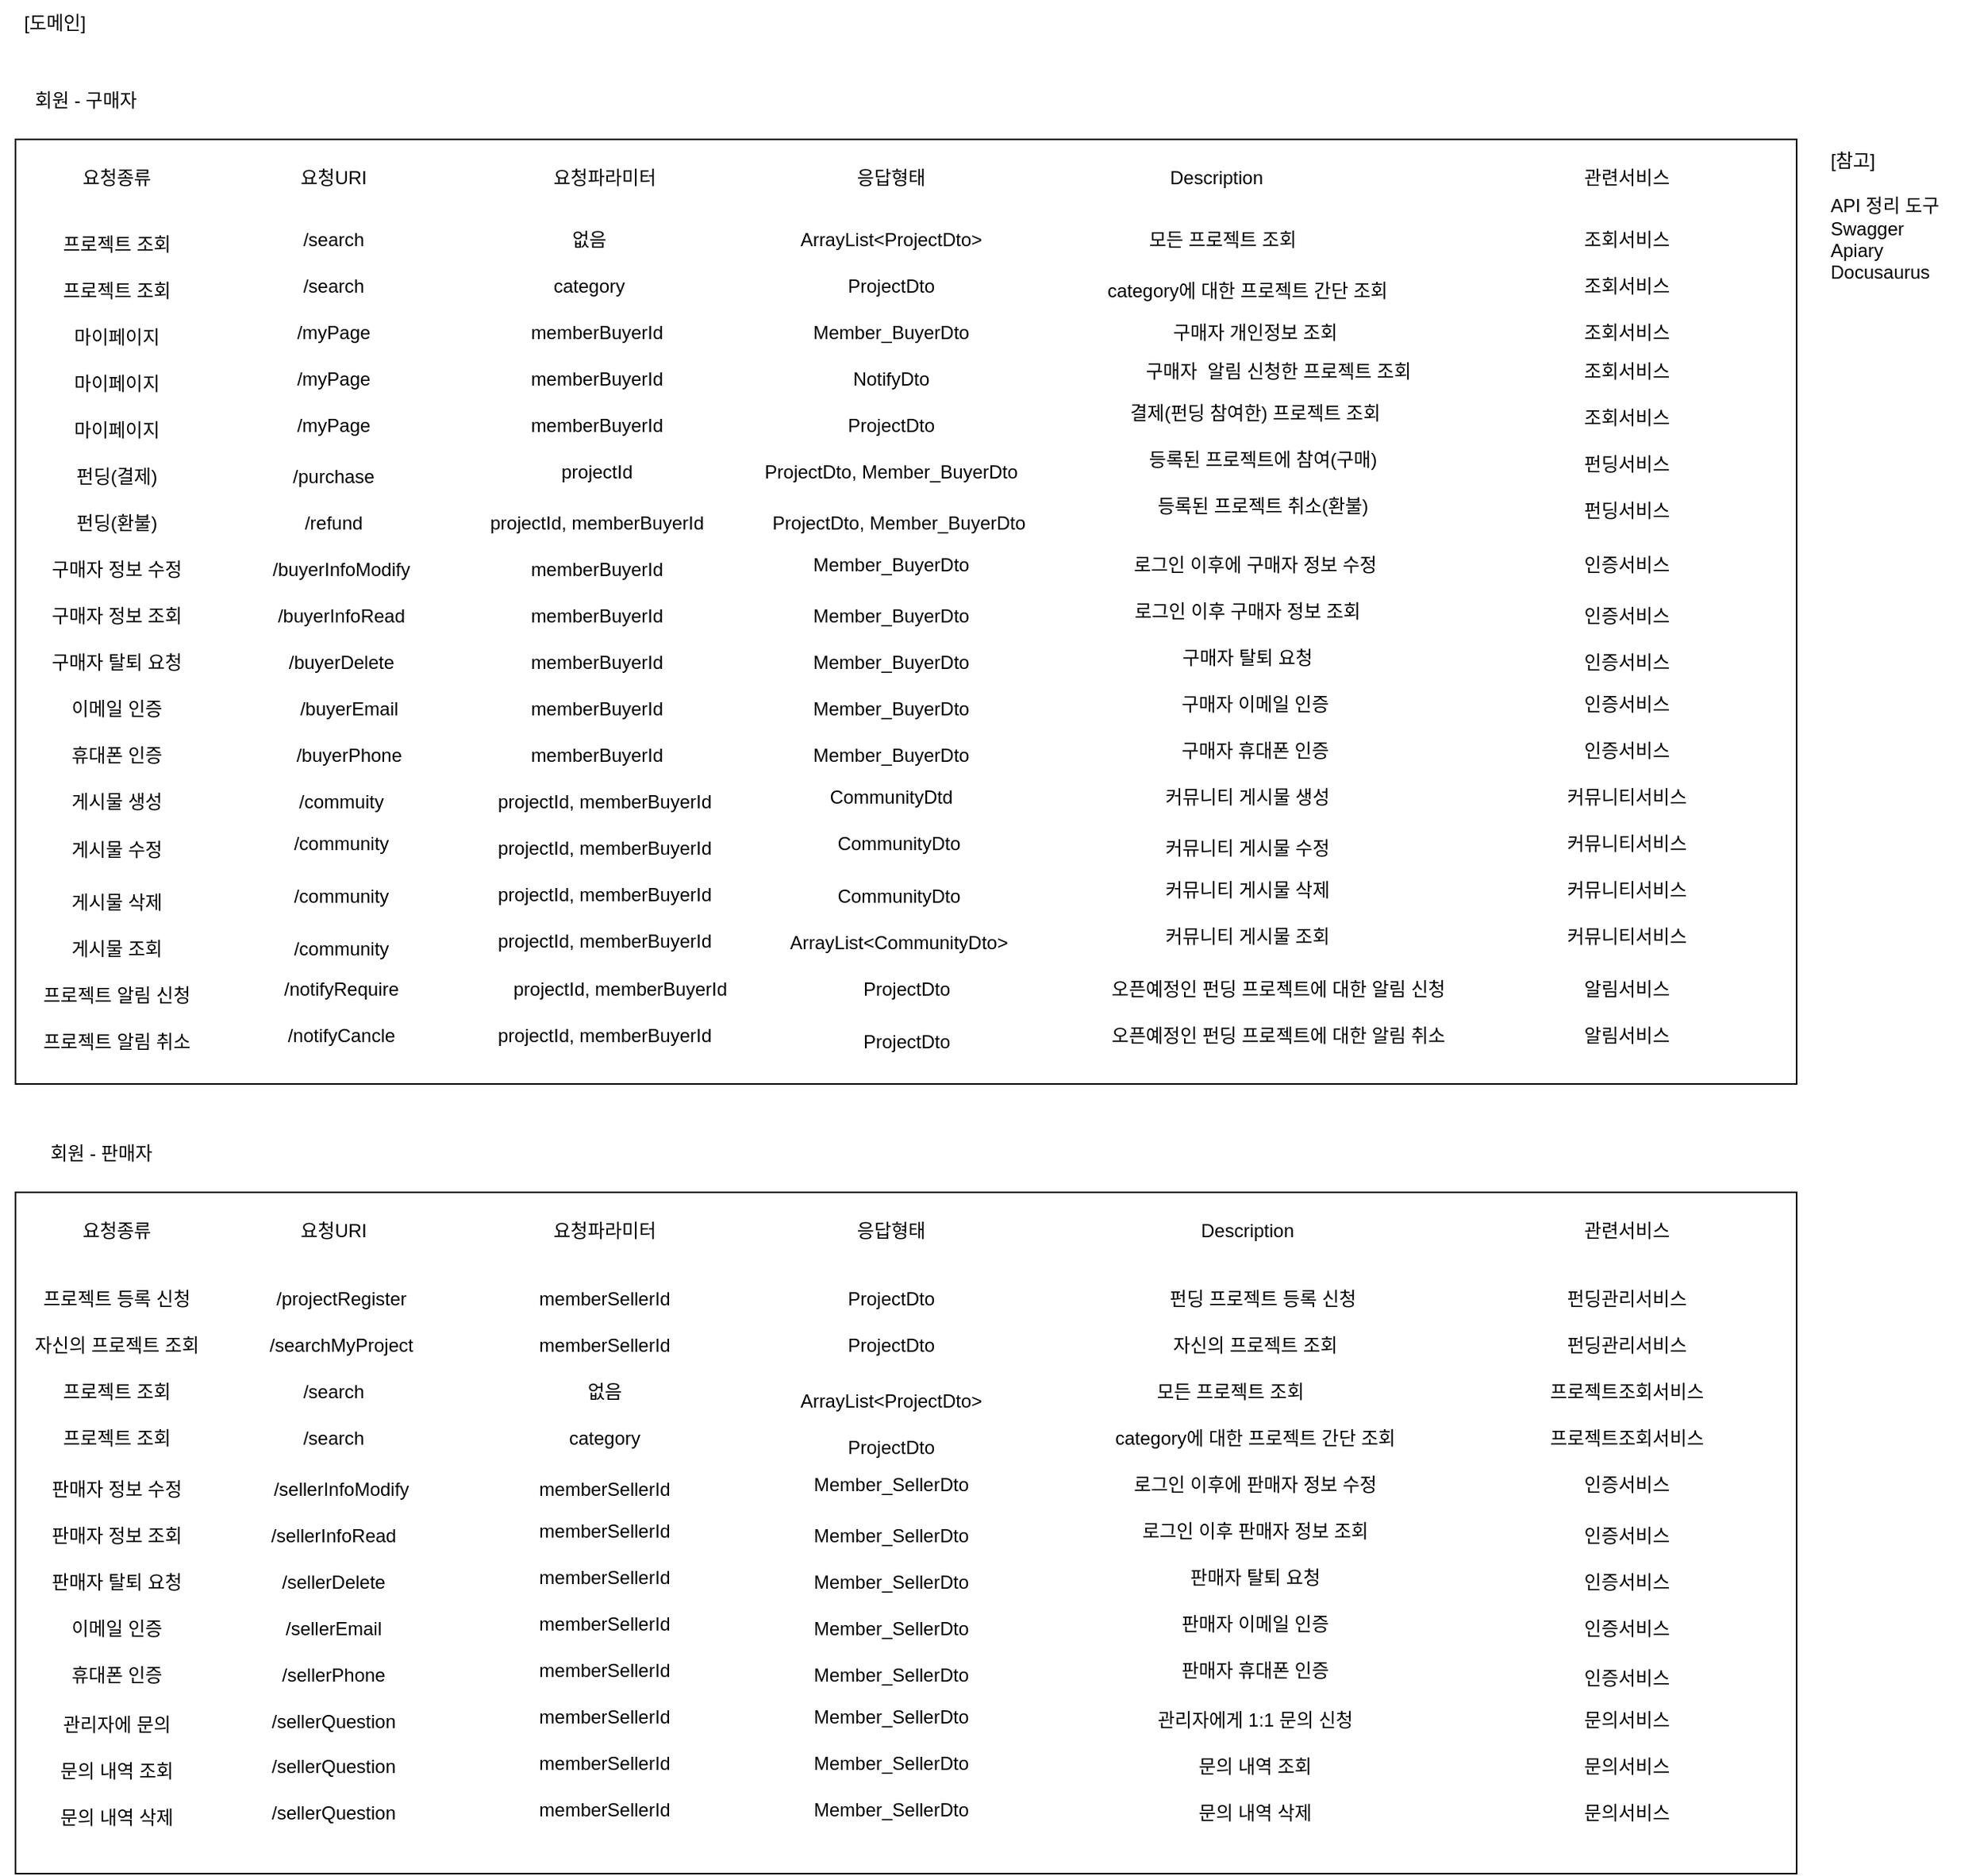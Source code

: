 <mxfile version="24.0.6" type="device">
  <diagram name="페이지-1" id="IXMMDhDhbT6PsNnHppwl">
    <mxGraphModel dx="1434" dy="780" grid="1" gridSize="10" guides="1" tooltips="1" connect="1" arrows="1" fold="1" page="1" pageScale="1" pageWidth="827" pageHeight="1169" math="0" shadow="0">
      <root>
        <mxCell id="0" />
        <mxCell id="1" parent="0" />
        <mxCell id="AvOxDjMCkV0OwtDAIf_R-1" value="[도메인]" style="text;html=1;align=center;verticalAlign=middle;resizable=0;points=[];autosize=1;strokeColor=none;fillColor=none;" vertex="1" parent="1">
          <mxGeometry x="40" y="40" width="70" height="30" as="geometry" />
        </mxCell>
        <mxCell id="AvOxDjMCkV0OwtDAIf_R-2" value="" style="rounded=0;whiteSpace=wrap;html=1;align=left;" vertex="1" parent="1">
          <mxGeometry x="50" y="130" width="1150" height="610" as="geometry" />
        </mxCell>
        <mxCell id="AvOxDjMCkV0OwtDAIf_R-3" value="회원 - 구매자" style="text;html=1;align=center;verticalAlign=middle;resizable=0;points=[];autosize=1;strokeColor=none;fillColor=none;" vertex="1" parent="1">
          <mxGeometry x="50" y="90" width="90" height="30" as="geometry" />
        </mxCell>
        <mxCell id="AvOxDjMCkV0OwtDAIf_R-4" value="요청종류" style="text;html=1;align=center;verticalAlign=middle;resizable=0;points=[];autosize=1;strokeColor=none;fillColor=none;" vertex="1" parent="1">
          <mxGeometry x="80" y="140" width="70" height="30" as="geometry" />
        </mxCell>
        <mxCell id="AvOxDjMCkV0OwtDAIf_R-5" value="관련서비스" style="text;html=1;align=center;verticalAlign=middle;resizable=0;points=[];autosize=1;strokeColor=none;fillColor=none;" vertex="1" parent="1">
          <mxGeometry x="1050" y="140" width="80" height="30" as="geometry" />
        </mxCell>
        <mxCell id="AvOxDjMCkV0OwtDAIf_R-6" value="요청URI" style="text;html=1;align=center;verticalAlign=middle;resizable=0;points=[];autosize=1;strokeColor=none;fillColor=none;" vertex="1" parent="1">
          <mxGeometry x="220" y="140" width="70" height="30" as="geometry" />
        </mxCell>
        <mxCell id="AvOxDjMCkV0OwtDAIf_R-7" value="Description" style="text;html=1;align=center;verticalAlign=middle;resizable=0;points=[];autosize=1;strokeColor=none;fillColor=none;" vertex="1" parent="1">
          <mxGeometry x="785" y="140" width="80" height="30" as="geometry" />
        </mxCell>
        <mxCell id="AvOxDjMCkV0OwtDAIf_R-8" value="요청파라미터" style="text;html=1;align=center;verticalAlign=middle;resizable=0;points=[];autosize=1;strokeColor=none;fillColor=none;" vertex="1" parent="1">
          <mxGeometry x="380" y="140" width="100" height="30" as="geometry" />
        </mxCell>
        <mxCell id="AvOxDjMCkV0OwtDAIf_R-9" value="응답형태" style="text;html=1;align=center;verticalAlign=middle;resizable=0;points=[];autosize=1;strokeColor=none;fillColor=none;" vertex="1" parent="1">
          <mxGeometry x="580" y="140" width="70" height="30" as="geometry" />
        </mxCell>
        <mxCell id="AvOxDjMCkV0OwtDAIf_R-10" value="조회서비스" style="text;html=1;align=center;verticalAlign=middle;resizable=0;points=[];autosize=1;strokeColor=none;fillColor=none;" vertex="1" parent="1">
          <mxGeometry x="1050" y="180" width="80" height="30" as="geometry" />
        </mxCell>
        <mxCell id="AvOxDjMCkV0OwtDAIf_R-11" value="프로젝트 조회" style="text;html=1;align=center;verticalAlign=middle;resizable=0;points=[];autosize=1;strokeColor=none;fillColor=none;" vertex="1" parent="1">
          <mxGeometry x="65" y="183" width="100" height="30" as="geometry" />
        </mxCell>
        <mxCell id="AvOxDjMCkV0OwtDAIf_R-12" value="/search" style="text;html=1;align=center;verticalAlign=middle;resizable=0;points=[];autosize=1;strokeColor=none;fillColor=none;" vertex="1" parent="1">
          <mxGeometry x="225" y="180" width="60" height="30" as="geometry" />
        </mxCell>
        <mxCell id="AvOxDjMCkV0OwtDAIf_R-13" value="없음" style="text;html=1;align=center;verticalAlign=middle;resizable=0;points=[];autosize=1;strokeColor=none;fillColor=none;" vertex="1" parent="1">
          <mxGeometry x="395" y="180" width="50" height="30" as="geometry" />
        </mxCell>
        <mxCell id="AvOxDjMCkV0OwtDAIf_R-14" value="ArrayList&amp;lt;ProjectDto&amp;gt;" style="text;html=1;align=center;verticalAlign=middle;resizable=0;points=[];autosize=1;strokeColor=none;fillColor=none;" vertex="1" parent="1">
          <mxGeometry x="545" y="180" width="140" height="30" as="geometry" />
        </mxCell>
        <mxCell id="AvOxDjMCkV0OwtDAIf_R-15" value="모든 프로젝트 조회" style="text;html=1;align=left;verticalAlign=middle;resizable=0;points=[];autosize=1;strokeColor=none;fillColor=none;" vertex="1" parent="1">
          <mxGeometry x="780" y="180" width="130" height="30" as="geometry" />
        </mxCell>
        <mxCell id="AvOxDjMCkV0OwtDAIf_R-16" value="/search" style="text;html=1;align=center;verticalAlign=middle;resizable=0;points=[];autosize=1;strokeColor=none;fillColor=none;" vertex="1" parent="1">
          <mxGeometry x="225" y="210" width="60" height="30" as="geometry" />
        </mxCell>
        <mxCell id="AvOxDjMCkV0OwtDAIf_R-17" value="category" style="text;html=1;align=center;verticalAlign=middle;resizable=0;points=[];autosize=1;strokeColor=none;fillColor=none;" vertex="1" parent="1">
          <mxGeometry x="385" y="210" width="70" height="30" as="geometry" />
        </mxCell>
        <mxCell id="AvOxDjMCkV0OwtDAIf_R-18" value="Project&lt;span style=&quot;background-color: initial;&quot;&gt;Dto&lt;/span&gt;" style="text;html=1;align=center;verticalAlign=middle;resizable=0;points=[];autosize=1;strokeColor=none;fillColor=none;" vertex="1" parent="1">
          <mxGeometry x="575" y="210" width="80" height="30" as="geometry" />
        </mxCell>
        <mxCell id="AvOxDjMCkV0OwtDAIf_R-19" value="category에 대한 프로젝트 간단 조회" style="text;html=1;align=center;verticalAlign=middle;resizable=0;points=[];autosize=1;strokeColor=none;fillColor=none;" vertex="1" parent="1">
          <mxGeometry x="740" y="213" width="210" height="30" as="geometry" />
        </mxCell>
        <mxCell id="AvOxDjMCkV0OwtDAIf_R-20" value="조회서비스" style="text;html=1;align=center;verticalAlign=middle;resizable=0;points=[];autosize=1;strokeColor=none;fillColor=none;" vertex="1" parent="1">
          <mxGeometry x="1050" y="210" width="80" height="30" as="geometry" />
        </mxCell>
        <mxCell id="AvOxDjMCkV0OwtDAIf_R-21" value="[참고]&lt;br&gt;&lt;br&gt;API 정리 도구&lt;br&gt;Swagger&lt;br&gt;Apiary&lt;br&gt;Docusaurus" style="text;html=1;align=left;verticalAlign=middle;resizable=0;points=[];autosize=1;strokeColor=none;fillColor=none;" vertex="1" parent="1">
          <mxGeometry x="1220" y="130" width="100" height="100" as="geometry" />
        </mxCell>
        <mxCell id="AvOxDjMCkV0OwtDAIf_R-22" value="프로젝트 조회" style="text;html=1;align=center;verticalAlign=middle;resizable=0;points=[];autosize=1;strokeColor=none;fillColor=none;" vertex="1" parent="1">
          <mxGeometry x="65" y="213" width="100" height="30" as="geometry" />
        </mxCell>
        <mxCell id="AvOxDjMCkV0OwtDAIf_R-23" value="/myPage" style="text;html=1;align=center;verticalAlign=middle;resizable=0;points=[];autosize=1;strokeColor=none;fillColor=none;" vertex="1" parent="1">
          <mxGeometry x="220" y="240" width="70" height="30" as="geometry" />
        </mxCell>
        <mxCell id="AvOxDjMCkV0OwtDAIf_R-24" value="memberBuyerId" style="text;html=1;align=center;verticalAlign=middle;resizable=0;points=[];autosize=1;strokeColor=none;fillColor=none;" vertex="1" parent="1">
          <mxGeometry x="370" y="240" width="110" height="30" as="geometry" />
        </mxCell>
        <mxCell id="AvOxDjMCkV0OwtDAIf_R-25" value="&lt;span style=&quot;background-color: initial;&quot;&gt;Member_BuyerDto&lt;/span&gt;" style="text;html=1;align=center;verticalAlign=middle;resizable=0;points=[];autosize=1;strokeColor=none;fillColor=none;" vertex="1" parent="1">
          <mxGeometry x="555" y="240" width="120" height="30" as="geometry" />
        </mxCell>
        <mxCell id="AvOxDjMCkV0OwtDAIf_R-26" value="구매자 개인정보 조회" style="text;html=1;align=center;verticalAlign=middle;resizable=0;points=[];autosize=1;strokeColor=none;fillColor=none;" vertex="1" parent="1">
          <mxGeometry x="780" y="240" width="140" height="30" as="geometry" />
        </mxCell>
        <mxCell id="AvOxDjMCkV0OwtDAIf_R-27" value="조회서비스" style="text;html=1;align=center;verticalAlign=middle;resizable=0;points=[];autosize=1;strokeColor=none;fillColor=none;" vertex="1" parent="1">
          <mxGeometry x="1050" y="240" width="80" height="30" as="geometry" />
        </mxCell>
        <mxCell id="AvOxDjMCkV0OwtDAIf_R-28" value="마이페이지" style="text;html=1;align=center;verticalAlign=middle;resizable=0;points=[];autosize=1;strokeColor=none;fillColor=none;" vertex="1" parent="1">
          <mxGeometry x="75" y="243" width="80" height="30" as="geometry" />
        </mxCell>
        <mxCell id="AvOxDjMCkV0OwtDAIf_R-29" value="/myPage" style="text;html=1;align=center;verticalAlign=middle;resizable=0;points=[];autosize=1;strokeColor=none;fillColor=none;" vertex="1" parent="1">
          <mxGeometry x="220" y="270" width="70" height="30" as="geometry" />
        </mxCell>
        <mxCell id="AvOxDjMCkV0OwtDAIf_R-30" value="구매자&amp;nbsp; 알림 신청한 프로젝트 조회" style="text;html=1;align=center;verticalAlign=middle;resizable=0;points=[];autosize=1;strokeColor=none;fillColor=none;" vertex="1" parent="1">
          <mxGeometry x="760" y="265" width="210" height="30" as="geometry" />
        </mxCell>
        <mxCell id="AvOxDjMCkV0OwtDAIf_R-31" value="조회서비스" style="text;html=1;align=center;verticalAlign=middle;resizable=0;points=[];autosize=1;strokeColor=none;fillColor=none;" vertex="1" parent="1">
          <mxGeometry x="1050" y="265" width="80" height="30" as="geometry" />
        </mxCell>
        <mxCell id="AvOxDjMCkV0OwtDAIf_R-32" value="마이페이지" style="text;html=1;align=center;verticalAlign=middle;resizable=0;points=[];autosize=1;strokeColor=none;fillColor=none;" vertex="1" parent="1">
          <mxGeometry x="75" y="273" width="80" height="30" as="geometry" />
        </mxCell>
        <mxCell id="AvOxDjMCkV0OwtDAIf_R-33" value="결제(펀딩 참여한) 프로젝트 조회" style="text;html=1;align=center;verticalAlign=middle;resizable=0;points=[];autosize=1;strokeColor=none;fillColor=none;" vertex="1" parent="1">
          <mxGeometry x="750" y="292" width="200" height="30" as="geometry" />
        </mxCell>
        <mxCell id="AvOxDjMCkV0OwtDAIf_R-34" value="/myPage" style="text;html=1;align=center;verticalAlign=middle;resizable=0;points=[];autosize=1;strokeColor=none;fillColor=none;" vertex="1" parent="1">
          <mxGeometry x="220" y="300" width="70" height="30" as="geometry" />
        </mxCell>
        <mxCell id="AvOxDjMCkV0OwtDAIf_R-35" value="조회서비스" style="text;html=1;align=center;verticalAlign=middle;resizable=0;points=[];autosize=1;strokeColor=none;fillColor=none;" vertex="1" parent="1">
          <mxGeometry x="1050" y="295" width="80" height="30" as="geometry" />
        </mxCell>
        <mxCell id="AvOxDjMCkV0OwtDAIf_R-36" value="마이페이지" style="text;html=1;align=center;verticalAlign=middle;resizable=0;points=[];autosize=1;strokeColor=none;fillColor=none;" vertex="1" parent="1">
          <mxGeometry x="75" y="303" width="80" height="30" as="geometry" />
        </mxCell>
        <mxCell id="AvOxDjMCkV0OwtDAIf_R-37" value="등록된 프로젝트에 참여(구매)" style="text;html=1;align=center;verticalAlign=middle;resizable=0;points=[];autosize=1;strokeColor=none;fillColor=none;" vertex="1" parent="1">
          <mxGeometry x="765" y="322" width="180" height="30" as="geometry" />
        </mxCell>
        <mxCell id="AvOxDjMCkV0OwtDAIf_R-38" value="/purchase" style="text;html=1;align=center;verticalAlign=middle;resizable=0;points=[];autosize=1;strokeColor=none;fillColor=none;" vertex="1" parent="1">
          <mxGeometry x="215" y="333" width="80" height="30" as="geometry" />
        </mxCell>
        <mxCell id="AvOxDjMCkV0OwtDAIf_R-39" value="projectId" style="text;html=1;align=center;verticalAlign=middle;resizable=0;points=[];autosize=1;strokeColor=none;fillColor=none;" vertex="1" parent="1">
          <mxGeometry x="390" y="330" width="70" height="30" as="geometry" />
        </mxCell>
        <mxCell id="AvOxDjMCkV0OwtDAIf_R-40" value="펀딩서비스" style="text;html=1;align=center;verticalAlign=middle;resizable=0;points=[];autosize=1;strokeColor=none;fillColor=none;" vertex="1" parent="1">
          <mxGeometry x="1050" y="325" width="80" height="30" as="geometry" />
        </mxCell>
        <mxCell id="AvOxDjMCkV0OwtDAIf_R-41" value="펀딩(결제)" style="text;html=1;align=center;verticalAlign=middle;resizable=0;points=[];autosize=1;strokeColor=none;fillColor=none;" vertex="1" parent="1">
          <mxGeometry x="75" y="333" width="80" height="30" as="geometry" />
        </mxCell>
        <mxCell id="AvOxDjMCkV0OwtDAIf_R-42" value="&lt;span style=&quot;background-color: initial;&quot;&gt;NotifyDto&lt;/span&gt;" style="text;html=1;align=center;verticalAlign=middle;resizable=0;points=[];autosize=1;strokeColor=none;fillColor=none;" vertex="1" parent="1">
          <mxGeometry x="580" y="270" width="70" height="30" as="geometry" />
        </mxCell>
        <mxCell id="AvOxDjMCkV0OwtDAIf_R-43" value="&lt;span style=&quot;background-color: initial;&quot;&gt;ProjectDto&lt;/span&gt;" style="text;html=1;align=center;verticalAlign=middle;resizable=0;points=[];autosize=1;strokeColor=none;fillColor=none;" vertex="1" parent="1">
          <mxGeometry x="575" y="300" width="80" height="30" as="geometry" />
        </mxCell>
        <mxCell id="AvOxDjMCkV0OwtDAIf_R-44" value="등록된 프로젝트 취소(환불)" style="text;html=1;align=center;verticalAlign=middle;resizable=0;points=[];autosize=1;strokeColor=none;fillColor=none;" vertex="1" parent="1">
          <mxGeometry x="770" y="352" width="170" height="30" as="geometry" />
        </mxCell>
        <mxCell id="AvOxDjMCkV0OwtDAIf_R-45" value="/refund" style="text;html=1;align=center;verticalAlign=middle;resizable=0;points=[];autosize=1;strokeColor=none;fillColor=none;" vertex="1" parent="1">
          <mxGeometry x="225" y="363" width="60" height="30" as="geometry" />
        </mxCell>
        <mxCell id="AvOxDjMCkV0OwtDAIf_R-46" value="projectId, memberBuyerId" style="text;html=1;align=center;verticalAlign=middle;resizable=0;points=[];autosize=1;strokeColor=none;fillColor=none;" vertex="1" parent="1">
          <mxGeometry x="345" y="363" width="160" height="30" as="geometry" />
        </mxCell>
        <mxCell id="AvOxDjMCkV0OwtDAIf_R-47" value="펀딩서비스" style="text;html=1;align=center;verticalAlign=middle;resizable=0;points=[];autosize=1;strokeColor=none;fillColor=none;" vertex="1" parent="1">
          <mxGeometry x="1050" y="355" width="80" height="30" as="geometry" />
        </mxCell>
        <mxCell id="AvOxDjMCkV0OwtDAIf_R-48" value="펀딩(환불)" style="text;html=1;align=center;verticalAlign=middle;resizable=0;points=[];autosize=1;strokeColor=none;fillColor=none;" vertex="1" parent="1">
          <mxGeometry x="75" y="363" width="80" height="30" as="geometry" />
        </mxCell>
        <mxCell id="AvOxDjMCkV0OwtDAIf_R-49" value="memberBuyerId" style="text;html=1;align=center;verticalAlign=middle;resizable=0;points=[];autosize=1;strokeColor=none;fillColor=none;" vertex="1" parent="1">
          <mxGeometry x="370" y="270" width="110" height="30" as="geometry" />
        </mxCell>
        <mxCell id="AvOxDjMCkV0OwtDAIf_R-50" value="memberBuyerId" style="text;html=1;align=center;verticalAlign=middle;resizable=0;points=[];autosize=1;strokeColor=none;fillColor=none;" vertex="1" parent="1">
          <mxGeometry x="370" y="300" width="110" height="30" as="geometry" />
        </mxCell>
        <mxCell id="AvOxDjMCkV0OwtDAIf_R-51" value="로그인 이후에 구매자 정보 수정" style="text;html=1;align=center;verticalAlign=middle;resizable=0;points=[];autosize=1;strokeColor=none;fillColor=none;" vertex="1" parent="1">
          <mxGeometry x="755" y="390" width="190" height="30" as="geometry" />
        </mxCell>
        <mxCell id="AvOxDjMCkV0OwtDAIf_R-52" value="/buyerInfoModify" style="text;html=1;align=center;verticalAlign=middle;resizable=0;points=[];autosize=1;strokeColor=none;fillColor=none;" vertex="1" parent="1">
          <mxGeometry x="205" y="393" width="110" height="30" as="geometry" />
        </mxCell>
        <mxCell id="AvOxDjMCkV0OwtDAIf_R-53" value="memberBuyerId" style="text;html=1;align=center;verticalAlign=middle;resizable=0;points=[];autosize=1;strokeColor=none;fillColor=none;" vertex="1" parent="1">
          <mxGeometry x="370" y="393" width="110" height="30" as="geometry" />
        </mxCell>
        <mxCell id="AvOxDjMCkV0OwtDAIf_R-54" value="인증서비스" style="text;html=1;align=center;verticalAlign=middle;resizable=0;points=[];autosize=1;strokeColor=none;fillColor=none;" vertex="1" parent="1">
          <mxGeometry x="1050" y="390" width="80" height="30" as="geometry" />
        </mxCell>
        <mxCell id="AvOxDjMCkV0OwtDAIf_R-55" value="Member_BuyerDto" style="text;html=1;align=center;verticalAlign=middle;resizable=0;points=[];autosize=1;strokeColor=none;fillColor=none;" vertex="1" parent="1">
          <mxGeometry x="555" y="390" width="120" height="30" as="geometry" />
        </mxCell>
        <mxCell id="AvOxDjMCkV0OwtDAIf_R-56" value="로그인 이후 구매자 정보 조회" style="text;html=1;align=center;verticalAlign=middle;resizable=0;points=[];autosize=1;strokeColor=none;fillColor=none;" vertex="1" parent="1">
          <mxGeometry x="755" y="420" width="180" height="30" as="geometry" />
        </mxCell>
        <mxCell id="AvOxDjMCkV0OwtDAIf_R-57" value="/buyerInfoRead" style="text;html=1;align=center;verticalAlign=middle;resizable=0;points=[];autosize=1;strokeColor=none;fillColor=none;" vertex="1" parent="1">
          <mxGeometry x="205" y="423" width="110" height="30" as="geometry" />
        </mxCell>
        <mxCell id="AvOxDjMCkV0OwtDAIf_R-58" value="memberBuyerId" style="text;html=1;align=center;verticalAlign=middle;resizable=0;points=[];autosize=1;strokeColor=none;fillColor=none;" vertex="1" parent="1">
          <mxGeometry x="370" y="423" width="110" height="30" as="geometry" />
        </mxCell>
        <mxCell id="AvOxDjMCkV0OwtDAIf_R-59" value="인증서비스" style="text;html=1;align=center;verticalAlign=middle;resizable=0;points=[];autosize=1;strokeColor=none;fillColor=none;" vertex="1" parent="1">
          <mxGeometry x="1050" y="423" width="80" height="30" as="geometry" />
        </mxCell>
        <mxCell id="AvOxDjMCkV0OwtDAIf_R-60" value="구매자 정보 조회" style="text;html=1;align=center;verticalAlign=middle;resizable=0;points=[];autosize=1;strokeColor=none;fillColor=none;" vertex="1" parent="1">
          <mxGeometry x="60" y="423" width="110" height="30" as="geometry" />
        </mxCell>
        <mxCell id="AvOxDjMCkV0OwtDAIf_R-61" value="Member_BuyerDto" style="text;html=1;align=center;verticalAlign=middle;resizable=0;points=[];autosize=1;strokeColor=none;fillColor=none;" vertex="1" parent="1">
          <mxGeometry x="555" y="423" width="120" height="30" as="geometry" />
        </mxCell>
        <mxCell id="AvOxDjMCkV0OwtDAIf_R-62" value="구매자 정보 수정" style="text;html=1;align=center;verticalAlign=middle;resizable=0;points=[];autosize=1;strokeColor=none;fillColor=none;" vertex="1" parent="1">
          <mxGeometry x="60" y="393" width="110" height="30" as="geometry" />
        </mxCell>
        <mxCell id="AvOxDjMCkV0OwtDAIf_R-63" value="구매자 탈퇴 요청" style="text;html=1;align=center;verticalAlign=middle;resizable=0;points=[];autosize=1;strokeColor=none;fillColor=none;" vertex="1" parent="1">
          <mxGeometry x="790" y="450" width="110" height="30" as="geometry" />
        </mxCell>
        <mxCell id="AvOxDjMCkV0OwtDAIf_R-64" value="/buyerDelete" style="text;html=1;align=center;verticalAlign=middle;resizable=0;points=[];autosize=1;strokeColor=none;fillColor=none;" vertex="1" parent="1">
          <mxGeometry x="215" y="453" width="90" height="30" as="geometry" />
        </mxCell>
        <mxCell id="AvOxDjMCkV0OwtDAIf_R-65" value="memberBuyerId" style="text;html=1;align=center;verticalAlign=middle;resizable=0;points=[];autosize=1;strokeColor=none;fillColor=none;" vertex="1" parent="1">
          <mxGeometry x="370" y="453" width="110" height="30" as="geometry" />
        </mxCell>
        <mxCell id="AvOxDjMCkV0OwtDAIf_R-66" value="인증서비스" style="text;html=1;align=center;verticalAlign=middle;resizable=0;points=[];autosize=1;strokeColor=none;fillColor=none;" vertex="1" parent="1">
          <mxGeometry x="1050" y="453" width="80" height="30" as="geometry" />
        </mxCell>
        <mxCell id="AvOxDjMCkV0OwtDAIf_R-67" value="구매자 탈퇴 요청" style="text;html=1;align=center;verticalAlign=middle;resizable=0;points=[];autosize=1;strokeColor=none;fillColor=none;" vertex="1" parent="1">
          <mxGeometry x="60" y="453" width="110" height="30" as="geometry" />
        </mxCell>
        <mxCell id="AvOxDjMCkV0OwtDAIf_R-68" value="Member_BuyerDto" style="text;html=1;align=center;verticalAlign=middle;resizable=0;points=[];autosize=1;strokeColor=none;fillColor=none;" vertex="1" parent="1">
          <mxGeometry x="555" y="453" width="120" height="30" as="geometry" />
        </mxCell>
        <mxCell id="AvOxDjMCkV0OwtDAIf_R-69" value="구매자 이메일 인증" style="text;html=1;align=center;verticalAlign=middle;resizable=0;points=[];autosize=1;strokeColor=none;fillColor=none;" vertex="1" parent="1">
          <mxGeometry x="785" y="480" width="130" height="30" as="geometry" />
        </mxCell>
        <mxCell id="AvOxDjMCkV0OwtDAIf_R-70" value="/buyerEmail" style="text;html=1;align=center;verticalAlign=middle;resizable=0;points=[];autosize=1;strokeColor=none;fillColor=none;" vertex="1" parent="1">
          <mxGeometry x="220" y="483" width="90" height="30" as="geometry" />
        </mxCell>
        <mxCell id="AvOxDjMCkV0OwtDAIf_R-71" value="memberBuyerId" style="text;html=1;align=center;verticalAlign=middle;resizable=0;points=[];autosize=1;strokeColor=none;fillColor=none;" vertex="1" parent="1">
          <mxGeometry x="370" y="483" width="110" height="30" as="geometry" />
        </mxCell>
        <mxCell id="AvOxDjMCkV0OwtDAIf_R-72" value="인증서비스" style="text;html=1;align=center;verticalAlign=middle;resizable=0;points=[];autosize=1;strokeColor=none;fillColor=none;" vertex="1" parent="1">
          <mxGeometry x="1050" y="480" width="80" height="30" as="geometry" />
        </mxCell>
        <mxCell id="AvOxDjMCkV0OwtDAIf_R-73" value="이메일 인증" style="text;html=1;align=center;verticalAlign=middle;resizable=0;points=[];autosize=1;strokeColor=none;fillColor=none;" vertex="1" parent="1">
          <mxGeometry x="70" y="483" width="90" height="30" as="geometry" />
        </mxCell>
        <mxCell id="AvOxDjMCkV0OwtDAIf_R-74" value="Member_BuyerDto" style="text;html=1;align=center;verticalAlign=middle;resizable=0;points=[];autosize=1;strokeColor=none;fillColor=none;" vertex="1" parent="1">
          <mxGeometry x="555" y="483" width="120" height="30" as="geometry" />
        </mxCell>
        <mxCell id="AvOxDjMCkV0OwtDAIf_R-75" value="구매자 휴대폰 인증" style="text;html=1;align=center;verticalAlign=middle;resizable=0;points=[];autosize=1;strokeColor=none;fillColor=none;" vertex="1" parent="1">
          <mxGeometry x="785" y="510" width="130" height="30" as="geometry" />
        </mxCell>
        <mxCell id="AvOxDjMCkV0OwtDAIf_R-76" value="/buyerPhone" style="text;html=1;align=center;verticalAlign=middle;resizable=0;points=[];autosize=1;strokeColor=none;fillColor=none;" vertex="1" parent="1">
          <mxGeometry x="220" y="513" width="90" height="30" as="geometry" />
        </mxCell>
        <mxCell id="AvOxDjMCkV0OwtDAIf_R-77" value="memberBuyerId" style="text;html=1;align=center;verticalAlign=middle;resizable=0;points=[];autosize=1;strokeColor=none;fillColor=none;" vertex="1" parent="1">
          <mxGeometry x="370" y="513" width="110" height="30" as="geometry" />
        </mxCell>
        <mxCell id="AvOxDjMCkV0OwtDAIf_R-78" value="인증서비스" style="text;html=1;align=center;verticalAlign=middle;resizable=0;points=[];autosize=1;strokeColor=none;fillColor=none;" vertex="1" parent="1">
          <mxGeometry x="1050" y="510" width="80" height="30" as="geometry" />
        </mxCell>
        <mxCell id="AvOxDjMCkV0OwtDAIf_R-79" value="휴대폰 인증" style="text;html=1;align=center;verticalAlign=middle;resizable=0;points=[];autosize=1;strokeColor=none;fillColor=none;" vertex="1" parent="1">
          <mxGeometry x="70" y="513" width="90" height="30" as="geometry" />
        </mxCell>
        <mxCell id="AvOxDjMCkV0OwtDAIf_R-80" value="Member_BuyerDto" style="text;html=1;align=center;verticalAlign=middle;resizable=0;points=[];autosize=1;strokeColor=none;fillColor=none;" vertex="1" parent="1">
          <mxGeometry x="555" y="513" width="120" height="30" as="geometry" />
        </mxCell>
        <mxCell id="AvOxDjMCkV0OwtDAIf_R-81" value="커뮤니티 게시물 생성" style="text;html=1;align=center;verticalAlign=middle;resizable=0;points=[];autosize=1;strokeColor=none;fillColor=none;" vertex="1" parent="1">
          <mxGeometry x="775" y="540" width="140" height="30" as="geometry" />
        </mxCell>
        <mxCell id="AvOxDjMCkV0OwtDAIf_R-82" value="/commuity" style="text;html=1;align=center;verticalAlign=middle;resizable=0;points=[];autosize=1;strokeColor=none;fillColor=none;" vertex="1" parent="1">
          <mxGeometry x="220" y="543" width="80" height="30" as="geometry" />
        </mxCell>
        <mxCell id="AvOxDjMCkV0OwtDAIf_R-83" value="커뮤니티서비스" style="text;html=1;align=center;verticalAlign=middle;resizable=0;points=[];autosize=1;strokeColor=none;fillColor=none;" vertex="1" parent="1">
          <mxGeometry x="1035" y="540" width="110" height="30" as="geometry" />
        </mxCell>
        <mxCell id="AvOxDjMCkV0OwtDAIf_R-84" value="게시물 생성" style="text;html=1;align=center;verticalAlign=middle;resizable=0;points=[];autosize=1;strokeColor=none;fillColor=none;" vertex="1" parent="1">
          <mxGeometry x="70" y="543" width="90" height="30" as="geometry" />
        </mxCell>
        <mxCell id="AvOxDjMCkV0OwtDAIf_R-85" value="CommunityDtd" style="text;html=1;align=center;verticalAlign=middle;resizable=0;points=[];autosize=1;strokeColor=none;fillColor=none;" vertex="1" parent="1">
          <mxGeometry x="565" y="540" width="100" height="30" as="geometry" />
        </mxCell>
        <mxCell id="AvOxDjMCkV0OwtDAIf_R-86" value="커뮤니티 게시물 수정" style="text;html=1;align=center;verticalAlign=middle;resizable=0;points=[];autosize=1;strokeColor=none;fillColor=none;" vertex="1" parent="1">
          <mxGeometry x="775" y="573" width="140" height="30" as="geometry" />
        </mxCell>
        <mxCell id="AvOxDjMCkV0OwtDAIf_R-87" value="/community" style="text;html=1;align=center;verticalAlign=middle;resizable=0;points=[];autosize=1;strokeColor=none;fillColor=none;" vertex="1" parent="1">
          <mxGeometry x="220" y="570" width="80" height="30" as="geometry" />
        </mxCell>
        <mxCell id="AvOxDjMCkV0OwtDAIf_R-88" value="커뮤니티서비스" style="text;html=1;align=center;verticalAlign=middle;resizable=0;points=[];autosize=1;strokeColor=none;fillColor=none;glass=1;" vertex="1" parent="1">
          <mxGeometry x="1035" y="570" width="110" height="30" as="geometry" />
        </mxCell>
        <mxCell id="AvOxDjMCkV0OwtDAIf_R-89" value="게시물 수정" style="text;html=1;align=center;verticalAlign=middle;resizable=0;points=[];autosize=1;strokeColor=none;fillColor=none;" vertex="1" parent="1">
          <mxGeometry x="70" y="574" width="90" height="30" as="geometry" />
        </mxCell>
        <mxCell id="AvOxDjMCkV0OwtDAIf_R-90" value="CommunityDto" style="text;html=1;align=center;verticalAlign=middle;resizable=0;points=[];autosize=1;strokeColor=none;fillColor=none;" vertex="1" parent="1">
          <mxGeometry x="570" y="570" width="100" height="30" as="geometry" />
        </mxCell>
        <mxCell id="AvOxDjMCkV0OwtDAIf_R-91" value="커뮤니티 게시물 삭제" style="text;html=1;align=center;verticalAlign=middle;resizable=0;points=[];autosize=1;strokeColor=none;fillColor=none;" vertex="1" parent="1">
          <mxGeometry x="775" y="600" width="140" height="30" as="geometry" />
        </mxCell>
        <mxCell id="AvOxDjMCkV0OwtDAIf_R-92" value="/community" style="text;html=1;align=center;verticalAlign=middle;resizable=0;points=[];autosize=1;strokeColor=none;fillColor=none;" vertex="1" parent="1">
          <mxGeometry x="220" y="604" width="80" height="30" as="geometry" />
        </mxCell>
        <mxCell id="AvOxDjMCkV0OwtDAIf_R-93" value="커뮤니티서비스" style="text;html=1;align=center;verticalAlign=middle;resizable=0;points=[];autosize=1;strokeColor=none;fillColor=none;" vertex="1" parent="1">
          <mxGeometry x="1035" y="600" width="110" height="30" as="geometry" />
        </mxCell>
        <mxCell id="AvOxDjMCkV0OwtDAIf_R-94" value="게시물 삭제" style="text;html=1;align=center;verticalAlign=middle;resizable=0;points=[];autosize=1;strokeColor=none;fillColor=none;" vertex="1" parent="1">
          <mxGeometry x="70" y="608" width="90" height="30" as="geometry" />
        </mxCell>
        <mxCell id="AvOxDjMCkV0OwtDAIf_R-95" value="CommunityDto" style="text;html=1;align=center;verticalAlign=middle;resizable=0;points=[];autosize=1;strokeColor=none;fillColor=none;" vertex="1" parent="1">
          <mxGeometry x="570" y="604" width="100" height="30" as="geometry" />
        </mxCell>
        <mxCell id="AvOxDjMCkV0OwtDAIf_R-96" value="커뮤니티 게시물 조회" style="text;html=1;align=center;verticalAlign=middle;resizable=0;points=[];autosize=1;strokeColor=none;fillColor=none;" vertex="1" parent="1">
          <mxGeometry x="775" y="630" width="140" height="30" as="geometry" />
        </mxCell>
        <mxCell id="AvOxDjMCkV0OwtDAIf_R-97" value="/community" style="text;html=1;align=center;verticalAlign=middle;resizable=0;points=[];autosize=1;strokeColor=none;fillColor=none;" vertex="1" parent="1">
          <mxGeometry x="220" y="638" width="80" height="30" as="geometry" />
        </mxCell>
        <mxCell id="AvOxDjMCkV0OwtDAIf_R-98" value="커뮤니티서비스" style="text;html=1;align=center;verticalAlign=middle;resizable=0;points=[];autosize=1;strokeColor=none;fillColor=none;" vertex="1" parent="1">
          <mxGeometry x="1035" y="630" width="110" height="30" as="geometry" />
        </mxCell>
        <mxCell id="AvOxDjMCkV0OwtDAIf_R-99" value="게시물 조회" style="text;html=1;align=center;verticalAlign=middle;resizable=0;points=[];autosize=1;strokeColor=none;fillColor=none;" vertex="1" parent="1">
          <mxGeometry x="70" y="638" width="90" height="30" as="geometry" />
        </mxCell>
        <mxCell id="AvOxDjMCkV0OwtDAIf_R-100" value="projectId, memberBuyerId" style="text;html=1;align=center;verticalAlign=middle;resizable=0;points=[];autosize=1;strokeColor=none;fillColor=none;" vertex="1" parent="1">
          <mxGeometry x="350" y="543" width="160" height="30" as="geometry" />
        </mxCell>
        <mxCell id="AvOxDjMCkV0OwtDAIf_R-101" value="projectId, memberBuyerId" style="text;html=1;align=center;verticalAlign=middle;resizable=0;points=[];autosize=1;strokeColor=none;fillColor=none;" vertex="1" parent="1">
          <mxGeometry x="350" y="573" width="160" height="30" as="geometry" />
        </mxCell>
        <mxCell id="AvOxDjMCkV0OwtDAIf_R-102" value="projectId, memberBuyerId" style="text;html=1;align=center;verticalAlign=middle;resizable=0;points=[];autosize=1;strokeColor=none;fillColor=none;" vertex="1" parent="1">
          <mxGeometry x="350" y="603" width="160" height="30" as="geometry" />
        </mxCell>
        <mxCell id="AvOxDjMCkV0OwtDAIf_R-103" value="projectId, memberBuyerId" style="text;html=1;align=center;verticalAlign=middle;resizable=0;points=[];autosize=1;strokeColor=none;fillColor=none;" vertex="1" parent="1">
          <mxGeometry x="350" y="633" width="160" height="30" as="geometry" />
        </mxCell>
        <mxCell id="AvOxDjMCkV0OwtDAIf_R-104" value="ArrayList&amp;lt;CommunityDto&amp;gt;" style="text;html=1;align=center;verticalAlign=middle;resizable=0;points=[];autosize=1;strokeColor=none;fillColor=none;" vertex="1" parent="1">
          <mxGeometry x="540" y="634" width="160" height="30" as="geometry" />
        </mxCell>
        <mxCell id="AvOxDjMCkV0OwtDAIf_R-105" value="알림서비스" style="text;html=1;align=center;verticalAlign=middle;resizable=0;points=[];autosize=1;strokeColor=none;fillColor=none;" vertex="1" parent="1">
          <mxGeometry x="1050" y="664" width="80" height="30" as="geometry" />
        </mxCell>
        <mxCell id="AvOxDjMCkV0OwtDAIf_R-106" value="알림서비스" style="text;html=1;align=center;verticalAlign=middle;resizable=0;points=[];autosize=1;strokeColor=none;fillColor=none;" vertex="1" parent="1">
          <mxGeometry x="1050" y="694" width="80" height="30" as="geometry" />
        </mxCell>
        <mxCell id="AvOxDjMCkV0OwtDAIf_R-107" value="오픈예정인 펀딩 프로젝트에 대한 알림 신청" style="text;html=1;align=center;verticalAlign=middle;resizable=0;points=[];autosize=1;strokeColor=none;fillColor=none;" vertex="1" parent="1">
          <mxGeometry x="735" y="664" width="260" height="30" as="geometry" />
        </mxCell>
        <mxCell id="AvOxDjMCkV0OwtDAIf_R-108" value="오픈예정인 펀딩 프로젝트에 대한 알림 취소" style="text;html=1;align=center;verticalAlign=middle;resizable=0;points=[];autosize=1;strokeColor=none;fillColor=none;" vertex="1" parent="1">
          <mxGeometry x="735" y="694" width="260" height="30" as="geometry" />
        </mxCell>
        <mxCell id="AvOxDjMCkV0OwtDAIf_R-109" value="프로젝트 알림 신청" style="text;html=1;align=center;verticalAlign=middle;resizable=0;points=[];autosize=1;strokeColor=none;fillColor=none;" vertex="1" parent="1">
          <mxGeometry x="50" y="668" width="130" height="30" as="geometry" />
        </mxCell>
        <mxCell id="AvOxDjMCkV0OwtDAIf_R-110" value="프로젝트 알림 취소" style="text;html=1;align=center;verticalAlign=middle;resizable=0;points=[];autosize=1;strokeColor=none;fillColor=none;" vertex="1" parent="1">
          <mxGeometry x="50" y="698" width="130" height="30" as="geometry" />
        </mxCell>
        <mxCell id="AvOxDjMCkV0OwtDAIf_R-111" value="/notifyRequire" style="text;html=1;align=center;verticalAlign=middle;resizable=0;points=[];autosize=1;strokeColor=none;fillColor=none;" vertex="1" parent="1">
          <mxGeometry x="210" y="664" width="100" height="30" as="geometry" />
        </mxCell>
        <mxCell id="AvOxDjMCkV0OwtDAIf_R-112" value="/notifyCancle" style="text;html=1;align=center;verticalAlign=middle;resizable=0;points=[];autosize=1;strokeColor=none;fillColor=none;" vertex="1" parent="1">
          <mxGeometry x="215" y="694" width="90" height="30" as="geometry" />
        </mxCell>
        <mxCell id="AvOxDjMCkV0OwtDAIf_R-113" value="projectId, memberBuyerId" style="text;html=1;align=center;verticalAlign=middle;resizable=0;points=[];autosize=1;strokeColor=none;fillColor=none;" vertex="1" parent="1">
          <mxGeometry x="360" y="664" width="160" height="30" as="geometry" />
        </mxCell>
        <mxCell id="AvOxDjMCkV0OwtDAIf_R-114" value="projectId, memberBuyerId" style="text;html=1;align=center;verticalAlign=middle;resizable=0;points=[];autosize=1;strokeColor=none;fillColor=none;" vertex="1" parent="1">
          <mxGeometry x="350" y="694" width="160" height="30" as="geometry" />
        </mxCell>
        <mxCell id="AvOxDjMCkV0OwtDAIf_R-115" value="ProjectDto" style="text;html=1;align=center;verticalAlign=middle;resizable=0;points=[];autosize=1;strokeColor=none;fillColor=none;" vertex="1" parent="1">
          <mxGeometry x="585" y="664" width="80" height="30" as="geometry" />
        </mxCell>
        <mxCell id="AvOxDjMCkV0OwtDAIf_R-116" value="ProjectDto" style="text;html=1;align=center;verticalAlign=middle;resizable=0;points=[];autosize=1;strokeColor=none;fillColor=none;" vertex="1" parent="1">
          <mxGeometry x="585" y="698" width="80" height="30" as="geometry" />
        </mxCell>
        <mxCell id="AvOxDjMCkV0OwtDAIf_R-117" value="회원 - 판매자" style="text;html=1;align=center;verticalAlign=middle;resizable=0;points=[];autosize=1;strokeColor=none;fillColor=none;" vertex="1" parent="1">
          <mxGeometry x="60" y="770" width="90" height="30" as="geometry" />
        </mxCell>
        <mxCell id="AvOxDjMCkV0OwtDAIf_R-118" value="" style="rounded=0;whiteSpace=wrap;html=1;align=left;" vertex="1" parent="1">
          <mxGeometry x="50" y="810" width="1150" height="440" as="geometry" />
        </mxCell>
        <mxCell id="AvOxDjMCkV0OwtDAIf_R-119" value="요청종류" style="text;html=1;align=center;verticalAlign=middle;resizable=0;points=[];autosize=1;strokeColor=none;fillColor=none;" vertex="1" parent="1">
          <mxGeometry x="80" y="820" width="70" height="30" as="geometry" />
        </mxCell>
        <mxCell id="AvOxDjMCkV0OwtDAIf_R-120" value="관련서비스" style="text;html=1;align=center;verticalAlign=middle;resizable=0;points=[];autosize=1;strokeColor=none;fillColor=none;" vertex="1" parent="1">
          <mxGeometry x="1050" y="820" width="80" height="30" as="geometry" />
        </mxCell>
        <mxCell id="AvOxDjMCkV0OwtDAIf_R-121" value="요청URI" style="text;html=1;align=center;verticalAlign=middle;resizable=0;points=[];autosize=1;strokeColor=none;fillColor=none;" vertex="1" parent="1">
          <mxGeometry x="220" y="820" width="70" height="30" as="geometry" />
        </mxCell>
        <mxCell id="AvOxDjMCkV0OwtDAIf_R-122" value="Description" style="text;html=1;align=center;verticalAlign=middle;resizable=0;points=[];autosize=1;strokeColor=none;fillColor=none;" vertex="1" parent="1">
          <mxGeometry x="805" y="820" width="80" height="30" as="geometry" />
        </mxCell>
        <mxCell id="AvOxDjMCkV0OwtDAIf_R-123" value="요청파라미터" style="text;html=1;align=center;verticalAlign=middle;resizable=0;points=[];autosize=1;strokeColor=none;fillColor=none;" vertex="1" parent="1">
          <mxGeometry x="380" y="820" width="100" height="30" as="geometry" />
        </mxCell>
        <mxCell id="AvOxDjMCkV0OwtDAIf_R-124" value="응답형태" style="text;html=1;align=center;verticalAlign=middle;resizable=0;points=[];autosize=1;strokeColor=none;fillColor=none;" vertex="1" parent="1">
          <mxGeometry x="580" y="820" width="70" height="30" as="geometry" />
        </mxCell>
        <mxCell id="AvOxDjMCkV0OwtDAIf_R-125" value="펀딩관리서비스" style="text;html=1;align=center;verticalAlign=middle;resizable=0;points=[];autosize=1;strokeColor=none;fillColor=none;" vertex="1" parent="1">
          <mxGeometry x="1035" y="864" width="110" height="30" as="geometry" />
        </mxCell>
        <mxCell id="AvOxDjMCkV0OwtDAIf_R-126" value="펀딩 프로젝트 등록 신청" style="text;html=1;align=center;verticalAlign=middle;resizable=0;points=[];autosize=1;strokeColor=none;fillColor=none;" vertex="1" parent="1">
          <mxGeometry x="780" y="864" width="150" height="30" as="geometry" />
        </mxCell>
        <mxCell id="AvOxDjMCkV0OwtDAIf_R-127" value="프로젝트 등록 신청" style="text;html=1;align=center;verticalAlign=middle;resizable=0;points=[];autosize=1;strokeColor=none;fillColor=none;" vertex="1" parent="1">
          <mxGeometry x="50" y="864" width="130" height="30" as="geometry" />
        </mxCell>
        <mxCell id="AvOxDjMCkV0OwtDAIf_R-128" value="/projectRegister" style="text;html=1;align=center;verticalAlign=middle;resizable=0;points=[];autosize=1;strokeColor=none;fillColor=none;" vertex="1" parent="1">
          <mxGeometry x="205" y="864" width="110" height="30" as="geometry" />
        </mxCell>
        <mxCell id="AvOxDjMCkV0OwtDAIf_R-129" value="memberSellerId" style="text;html=1;align=center;verticalAlign=middle;resizable=0;points=[];autosize=1;strokeColor=none;fillColor=none;" vertex="1" parent="1">
          <mxGeometry x="375" y="864" width="110" height="30" as="geometry" />
        </mxCell>
        <mxCell id="AvOxDjMCkV0OwtDAIf_R-130" value="ProjectDto" style="text;html=1;align=center;verticalAlign=middle;resizable=0;points=[];autosize=1;strokeColor=none;fillColor=none;" vertex="1" parent="1">
          <mxGeometry x="575" y="864" width="80" height="30" as="geometry" />
        </mxCell>
        <mxCell id="AvOxDjMCkV0OwtDAIf_R-131" value="펀딩관리서비스" style="text;html=1;align=center;verticalAlign=middle;resizable=0;points=[];autosize=1;strokeColor=none;fillColor=none;" vertex="1" parent="1">
          <mxGeometry x="1035" y="894" width="110" height="30" as="geometry" />
        </mxCell>
        <mxCell id="AvOxDjMCkV0OwtDAIf_R-132" value="자신의 프로젝트 조회" style="text;html=1;align=center;verticalAlign=middle;resizable=0;points=[];autosize=1;strokeColor=none;fillColor=none;" vertex="1" parent="1">
          <mxGeometry x="780" y="894" width="140" height="30" as="geometry" />
        </mxCell>
        <mxCell id="AvOxDjMCkV0OwtDAIf_R-133" value="ProjectDto" style="text;html=1;align=center;verticalAlign=middle;resizable=0;points=[];autosize=1;strokeColor=none;fillColor=none;" vertex="1" parent="1">
          <mxGeometry x="575" y="894" width="80" height="30" as="geometry" />
        </mxCell>
        <mxCell id="AvOxDjMCkV0OwtDAIf_R-134" value="자신의 프로젝트 조회" style="text;html=1;align=center;verticalAlign=middle;resizable=0;points=[];autosize=1;strokeColor=none;fillColor=none;" vertex="1" parent="1">
          <mxGeometry x="45" y="894" width="140" height="30" as="geometry" />
        </mxCell>
        <mxCell id="AvOxDjMCkV0OwtDAIf_R-135" value="/searchMyProject" style="text;html=1;align=center;verticalAlign=middle;resizable=0;points=[];autosize=1;strokeColor=none;fillColor=none;" vertex="1" parent="1">
          <mxGeometry x="200" y="894" width="120" height="30" as="geometry" />
        </mxCell>
        <mxCell id="AvOxDjMCkV0OwtDAIf_R-136" value="memberSellerId" style="text;html=1;align=center;verticalAlign=middle;resizable=0;points=[];autosize=1;strokeColor=none;fillColor=none;" vertex="1" parent="1">
          <mxGeometry x="375" y="894" width="110" height="30" as="geometry" />
        </mxCell>
        <mxCell id="AvOxDjMCkV0OwtDAIf_R-137" value="프로젝트조회서비스" style="text;html=1;align=center;verticalAlign=middle;resizable=0;points=[];autosize=1;strokeColor=none;fillColor=none;" vertex="1" parent="1">
          <mxGeometry x="1025" y="924" width="130" height="30" as="geometry" />
        </mxCell>
        <mxCell id="AvOxDjMCkV0OwtDAIf_R-138" value="프로젝트 조회" style="text;html=1;align=center;verticalAlign=middle;resizable=0;points=[];autosize=1;strokeColor=none;fillColor=none;" vertex="1" parent="1">
          <mxGeometry x="65" y="924" width="100" height="30" as="geometry" />
        </mxCell>
        <mxCell id="AvOxDjMCkV0OwtDAIf_R-139" value="/search" style="text;html=1;align=center;verticalAlign=middle;resizable=0;points=[];autosize=1;strokeColor=none;fillColor=none;" vertex="1" parent="1">
          <mxGeometry x="225" y="924" width="60" height="30" as="geometry" />
        </mxCell>
        <mxCell id="AvOxDjMCkV0OwtDAIf_R-140" value="프로젝트 조회" style="text;html=1;align=center;verticalAlign=middle;resizable=0;points=[];autosize=1;strokeColor=none;fillColor=none;" vertex="1" parent="1">
          <mxGeometry x="65" y="954" width="100" height="30" as="geometry" />
        </mxCell>
        <mxCell id="AvOxDjMCkV0OwtDAIf_R-141" value="/search" style="text;html=1;align=center;verticalAlign=middle;resizable=0;points=[];autosize=1;strokeColor=none;fillColor=none;" vertex="1" parent="1">
          <mxGeometry x="225" y="954" width="60" height="30" as="geometry" />
        </mxCell>
        <mxCell id="AvOxDjMCkV0OwtDAIf_R-142" value="프로젝트조회서비스" style="text;html=1;align=center;verticalAlign=middle;resizable=0;points=[];autosize=1;strokeColor=none;fillColor=none;" vertex="1" parent="1">
          <mxGeometry x="1025" y="954" width="130" height="30" as="geometry" />
        </mxCell>
        <mxCell id="AvOxDjMCkV0OwtDAIf_R-143" value="ArrayList&amp;lt;ProjectDto&amp;gt;" style="text;html=1;align=center;verticalAlign=middle;resizable=0;points=[];autosize=1;strokeColor=none;fillColor=none;" vertex="1" parent="1">
          <mxGeometry x="545" y="930" width="140" height="30" as="geometry" />
        </mxCell>
        <mxCell id="AvOxDjMCkV0OwtDAIf_R-144" value="Project&lt;span style=&quot;background-color: initial;&quot;&gt;Dto&lt;/span&gt;" style="text;html=1;align=center;verticalAlign=middle;resizable=0;points=[];autosize=1;strokeColor=none;fillColor=none;" vertex="1" parent="1">
          <mxGeometry x="575" y="960" width="80" height="30" as="geometry" />
        </mxCell>
        <mxCell id="AvOxDjMCkV0OwtDAIf_R-145" value="없음" style="text;html=1;align=center;verticalAlign=middle;resizable=0;points=[];autosize=1;strokeColor=none;fillColor=none;" vertex="1" parent="1">
          <mxGeometry x="405" y="924" width="50" height="30" as="geometry" />
        </mxCell>
        <mxCell id="AvOxDjMCkV0OwtDAIf_R-146" value="category" style="text;html=1;align=center;verticalAlign=middle;resizable=0;points=[];autosize=1;strokeColor=none;fillColor=none;" vertex="1" parent="1">
          <mxGeometry x="395" y="954" width="70" height="30" as="geometry" />
        </mxCell>
        <mxCell id="AvOxDjMCkV0OwtDAIf_R-147" value="모든 프로젝트 조회" style="text;html=1;align=left;verticalAlign=middle;resizable=0;points=[];autosize=1;strokeColor=none;fillColor=none;" vertex="1" parent="1">
          <mxGeometry x="785" y="924" width="130" height="30" as="geometry" />
        </mxCell>
        <mxCell id="AvOxDjMCkV0OwtDAIf_R-148" value="category에 대한 프로젝트 간단 조회" style="text;html=1;align=center;verticalAlign=middle;resizable=0;points=[];autosize=1;strokeColor=none;fillColor=none;" vertex="1" parent="1">
          <mxGeometry x="745" y="954" width="210" height="30" as="geometry" />
        </mxCell>
        <mxCell id="AvOxDjMCkV0OwtDAIf_R-149" value="로그인 이후에 판매자 정보 수정" style="text;html=1;align=center;verticalAlign=middle;resizable=0;points=[];autosize=1;strokeColor=none;fillColor=none;" vertex="1" parent="1">
          <mxGeometry x="755" y="984" width="190" height="30" as="geometry" />
        </mxCell>
        <mxCell id="AvOxDjMCkV0OwtDAIf_R-150" value="/sellerInfoModify" style="text;html=1;align=center;verticalAlign=middle;resizable=0;points=[];autosize=1;strokeColor=none;fillColor=none;" vertex="1" parent="1">
          <mxGeometry x="205" y="987" width="110" height="30" as="geometry" />
        </mxCell>
        <mxCell id="AvOxDjMCkV0OwtDAIf_R-151" value="memberSellerId" style="text;html=1;align=center;verticalAlign=middle;resizable=0;points=[];autosize=1;strokeColor=none;fillColor=none;" vertex="1" parent="1">
          <mxGeometry x="375" y="987" width="110" height="30" as="geometry" />
        </mxCell>
        <mxCell id="AvOxDjMCkV0OwtDAIf_R-152" value="인증서비스" style="text;html=1;align=center;verticalAlign=middle;resizable=0;points=[];autosize=1;strokeColor=none;fillColor=none;" vertex="1" parent="1">
          <mxGeometry x="1050" y="984" width="80" height="30" as="geometry" />
        </mxCell>
        <mxCell id="AvOxDjMCkV0OwtDAIf_R-153" value="Member_SellerDto" style="text;html=1;align=center;verticalAlign=middle;resizable=0;points=[];autosize=1;strokeColor=none;fillColor=none;" vertex="1" parent="1">
          <mxGeometry x="555" y="984" width="120" height="30" as="geometry" />
        </mxCell>
        <mxCell id="AvOxDjMCkV0OwtDAIf_R-154" value="로그인 이후 판매자 정보 조회" style="text;html=1;align=center;verticalAlign=middle;resizable=0;points=[];autosize=1;strokeColor=none;fillColor=none;" vertex="1" parent="1">
          <mxGeometry x="760" y="1014" width="180" height="30" as="geometry" />
        </mxCell>
        <mxCell id="AvOxDjMCkV0OwtDAIf_R-155" value="/sellerInfoRead" style="text;html=1;align=center;verticalAlign=middle;resizable=0;points=[];autosize=1;strokeColor=none;fillColor=none;" vertex="1" parent="1">
          <mxGeometry x="205" y="1017" width="100" height="30" as="geometry" />
        </mxCell>
        <mxCell id="AvOxDjMCkV0OwtDAIf_R-156" value="인증서비스" style="text;html=1;align=center;verticalAlign=middle;resizable=0;points=[];autosize=1;strokeColor=none;fillColor=none;" vertex="1" parent="1">
          <mxGeometry x="1050" y="1017" width="80" height="30" as="geometry" />
        </mxCell>
        <mxCell id="AvOxDjMCkV0OwtDAIf_R-157" value="판매자 정보 조회" style="text;html=1;align=center;verticalAlign=middle;resizable=0;points=[];autosize=1;strokeColor=none;fillColor=none;" vertex="1" parent="1">
          <mxGeometry x="60" y="1017" width="110" height="30" as="geometry" />
        </mxCell>
        <mxCell id="AvOxDjMCkV0OwtDAIf_R-158" value="Member_SellerDto" style="text;html=1;align=center;verticalAlign=middle;resizable=0;points=[];autosize=1;strokeColor=none;fillColor=none;" vertex="1" parent="1">
          <mxGeometry x="555" y="1017" width="120" height="30" as="geometry" />
        </mxCell>
        <mxCell id="AvOxDjMCkV0OwtDAIf_R-159" value="판매자 정보 수정" style="text;html=1;align=center;verticalAlign=middle;resizable=0;points=[];autosize=1;strokeColor=none;fillColor=none;" vertex="1" parent="1">
          <mxGeometry x="60" y="987" width="110" height="30" as="geometry" />
        </mxCell>
        <mxCell id="AvOxDjMCkV0OwtDAIf_R-160" value="판매자 탈퇴 요청" style="text;html=1;align=center;verticalAlign=middle;resizable=0;points=[];autosize=1;strokeColor=none;fillColor=none;" vertex="1" parent="1">
          <mxGeometry x="795" y="1044" width="110" height="30" as="geometry" />
        </mxCell>
        <mxCell id="AvOxDjMCkV0OwtDAIf_R-161" value="/sellerDelete" style="text;html=1;align=center;verticalAlign=middle;resizable=0;points=[];autosize=1;strokeColor=none;fillColor=none;" vertex="1" parent="1">
          <mxGeometry x="210" y="1047" width="90" height="30" as="geometry" />
        </mxCell>
        <mxCell id="AvOxDjMCkV0OwtDAIf_R-162" value="인증서비스" style="text;html=1;align=center;verticalAlign=middle;resizable=0;points=[];autosize=1;strokeColor=none;fillColor=none;" vertex="1" parent="1">
          <mxGeometry x="1050" y="1047" width="80" height="30" as="geometry" />
        </mxCell>
        <mxCell id="AvOxDjMCkV0OwtDAIf_R-163" value="판매자 탈퇴 요청" style="text;html=1;align=center;verticalAlign=middle;resizable=0;points=[];autosize=1;strokeColor=none;fillColor=none;" vertex="1" parent="1">
          <mxGeometry x="60" y="1047" width="110" height="30" as="geometry" />
        </mxCell>
        <mxCell id="AvOxDjMCkV0OwtDAIf_R-164" value="Member_SellerDto" style="text;html=1;align=center;verticalAlign=middle;resizable=0;points=[];autosize=1;strokeColor=none;fillColor=none;" vertex="1" parent="1">
          <mxGeometry x="555" y="1047" width="120" height="30" as="geometry" />
        </mxCell>
        <mxCell id="AvOxDjMCkV0OwtDAIf_R-165" value="판매자 이메일 인증" style="text;html=1;align=center;verticalAlign=middle;resizable=0;points=[];autosize=1;strokeColor=none;fillColor=none;" vertex="1" parent="1">
          <mxGeometry x="785" y="1074" width="130" height="30" as="geometry" />
        </mxCell>
        <mxCell id="AvOxDjMCkV0OwtDAIf_R-166" value="/sellerEmail" style="text;html=1;align=center;verticalAlign=middle;resizable=0;points=[];autosize=1;strokeColor=none;fillColor=none;" vertex="1" parent="1">
          <mxGeometry x="210" y="1077" width="90" height="30" as="geometry" />
        </mxCell>
        <mxCell id="AvOxDjMCkV0OwtDAIf_R-167" value="인증서비스" style="text;html=1;align=center;verticalAlign=middle;resizable=0;points=[];autosize=1;strokeColor=none;fillColor=none;" vertex="1" parent="1">
          <mxGeometry x="1050" y="1077" width="80" height="30" as="geometry" />
        </mxCell>
        <mxCell id="AvOxDjMCkV0OwtDAIf_R-168" value="이메일 인증" style="text;html=1;align=center;verticalAlign=middle;resizable=0;points=[];autosize=1;strokeColor=none;fillColor=none;" vertex="1" parent="1">
          <mxGeometry x="70" y="1077" width="90" height="30" as="geometry" />
        </mxCell>
        <mxCell id="AvOxDjMCkV0OwtDAIf_R-169" value="Member_SellerDto" style="text;html=1;align=center;verticalAlign=middle;resizable=0;points=[];autosize=1;strokeColor=none;fillColor=none;" vertex="1" parent="1">
          <mxGeometry x="555" y="1077" width="120" height="30" as="geometry" />
        </mxCell>
        <mxCell id="AvOxDjMCkV0OwtDAIf_R-170" value="판매자 휴대폰 인증" style="text;html=1;align=center;verticalAlign=middle;resizable=0;points=[];autosize=1;strokeColor=none;fillColor=none;" vertex="1" parent="1">
          <mxGeometry x="785" y="1104" width="130" height="30" as="geometry" />
        </mxCell>
        <mxCell id="AvOxDjMCkV0OwtDAIf_R-171" value="/sellerPhone" style="text;html=1;align=center;verticalAlign=middle;resizable=0;points=[];autosize=1;strokeColor=none;fillColor=none;" vertex="1" parent="1">
          <mxGeometry x="210" y="1107" width="90" height="30" as="geometry" />
        </mxCell>
        <mxCell id="AvOxDjMCkV0OwtDAIf_R-172" value="인증서비스" style="text;html=1;align=center;verticalAlign=middle;resizable=0;points=[];autosize=1;strokeColor=none;fillColor=none;" vertex="1" parent="1">
          <mxGeometry x="1050" y="1109" width="80" height="30" as="geometry" />
        </mxCell>
        <mxCell id="AvOxDjMCkV0OwtDAIf_R-173" value="휴대폰 인증" style="text;html=1;align=center;verticalAlign=middle;resizable=0;points=[];autosize=1;strokeColor=none;fillColor=none;" vertex="1" parent="1">
          <mxGeometry x="70" y="1107" width="90" height="30" as="geometry" />
        </mxCell>
        <mxCell id="AvOxDjMCkV0OwtDAIf_R-174" value="Member_SellerDto" style="text;html=1;align=center;verticalAlign=middle;resizable=0;points=[];autosize=1;strokeColor=none;fillColor=none;" vertex="1" parent="1">
          <mxGeometry x="555" y="1107" width="120" height="30" as="geometry" />
        </mxCell>
        <mxCell id="AvOxDjMCkV0OwtDAIf_R-175" value="memberSellerId" style="text;html=1;align=center;verticalAlign=middle;resizable=0;points=[];autosize=1;strokeColor=none;fillColor=none;" vertex="1" parent="1">
          <mxGeometry x="375" y="1014" width="110" height="30" as="geometry" />
        </mxCell>
        <mxCell id="AvOxDjMCkV0OwtDAIf_R-176" value="memberSellerId" style="text;html=1;align=center;verticalAlign=middle;resizable=0;points=[];autosize=1;strokeColor=none;fillColor=none;" vertex="1" parent="1">
          <mxGeometry x="375" y="1044" width="110" height="30" as="geometry" />
        </mxCell>
        <mxCell id="AvOxDjMCkV0OwtDAIf_R-177" value="memberSellerId" style="text;html=1;align=center;verticalAlign=middle;resizable=0;points=[];autosize=1;strokeColor=none;fillColor=none;" vertex="1" parent="1">
          <mxGeometry x="375" y="1074" width="110" height="30" as="geometry" />
        </mxCell>
        <mxCell id="AvOxDjMCkV0OwtDAIf_R-178" value="memberSellerId" style="text;html=1;align=center;verticalAlign=middle;resizable=0;points=[];autosize=1;strokeColor=none;fillColor=none;" vertex="1" parent="1">
          <mxGeometry x="375" y="1104" width="110" height="30" as="geometry" />
        </mxCell>
        <mxCell id="AvOxDjMCkV0OwtDAIf_R-179" value="&lt;span style=&quot;background-color: initial;&quot;&gt;ProjectDto, Member_BuyerDto&lt;/span&gt;" style="text;html=1;align=center;verticalAlign=middle;resizable=0;points=[];autosize=1;strokeColor=none;fillColor=none;" vertex="1" parent="1">
          <mxGeometry x="520" y="330" width="190" height="30" as="geometry" />
        </mxCell>
        <mxCell id="AvOxDjMCkV0OwtDAIf_R-180" value="&lt;span style=&quot;background-color: initial;&quot;&gt;ProjectDto, Member_BuyerDto&lt;/span&gt;" style="text;html=1;align=center;verticalAlign=middle;resizable=0;points=[];autosize=1;strokeColor=none;fillColor=none;" vertex="1" parent="1">
          <mxGeometry x="525" y="363" width="190" height="30" as="geometry" />
        </mxCell>
        <mxCell id="AvOxDjMCkV0OwtDAIf_R-181" value="관리자에게 1:1 문의 신청" style="text;html=1;align=center;verticalAlign=middle;resizable=0;points=[];autosize=1;strokeColor=none;fillColor=none;" vertex="1" parent="1">
          <mxGeometry x="770" y="1136" width="160" height="30" as="geometry" />
        </mxCell>
        <mxCell id="AvOxDjMCkV0OwtDAIf_R-182" value="/sellerQuestion" style="text;html=1;align=center;verticalAlign=middle;resizable=0;points=[];autosize=1;strokeColor=none;fillColor=none;" vertex="1" parent="1">
          <mxGeometry x="205" y="1137" width="100" height="30" as="geometry" />
        </mxCell>
        <mxCell id="AvOxDjMCkV0OwtDAIf_R-183" value="문의서비스" style="text;html=1;align=center;verticalAlign=middle;resizable=0;points=[];autosize=1;strokeColor=none;fillColor=none;" vertex="1" parent="1">
          <mxGeometry x="1050" y="1136" width="80" height="30" as="geometry" />
        </mxCell>
        <mxCell id="AvOxDjMCkV0OwtDAIf_R-184" value="관리자에 문의" style="text;html=1;align=center;verticalAlign=middle;resizable=0;points=[];autosize=1;strokeColor=none;fillColor=none;" vertex="1" parent="1">
          <mxGeometry x="65" y="1139" width="100" height="30" as="geometry" />
        </mxCell>
        <mxCell id="AvOxDjMCkV0OwtDAIf_R-185" value="Member_SellerDto" style="text;html=1;align=center;verticalAlign=middle;resizable=0;points=[];autosize=1;strokeColor=none;fillColor=none;" vertex="1" parent="1">
          <mxGeometry x="555" y="1134" width="120" height="30" as="geometry" />
        </mxCell>
        <mxCell id="AvOxDjMCkV0OwtDAIf_R-186" value="memberSellerId" style="text;html=1;align=center;verticalAlign=middle;resizable=0;points=[];autosize=1;strokeColor=none;fillColor=none;" vertex="1" parent="1">
          <mxGeometry x="375" y="1134" width="110" height="30" as="geometry" />
        </mxCell>
        <mxCell id="AvOxDjMCkV0OwtDAIf_R-187" value="문의 내역 조회" style="text;html=1;align=center;verticalAlign=middle;resizable=0;points=[];autosize=1;strokeColor=none;fillColor=none;" vertex="1" parent="1">
          <mxGeometry x="65" y="1169" width="100" height="30" as="geometry" />
        </mxCell>
        <mxCell id="AvOxDjMCkV0OwtDAIf_R-188" value="문의 내역 삭제" style="text;html=1;align=center;verticalAlign=middle;resizable=0;points=[];autosize=1;strokeColor=none;fillColor=none;" vertex="1" parent="1">
          <mxGeometry x="65" y="1199" width="100" height="30" as="geometry" />
        </mxCell>
        <mxCell id="AvOxDjMCkV0OwtDAIf_R-189" value="/sellerQuestion" style="text;html=1;align=center;verticalAlign=middle;resizable=0;points=[];autosize=1;strokeColor=none;fillColor=none;" vertex="1" parent="1">
          <mxGeometry x="205" y="1166" width="100" height="30" as="geometry" />
        </mxCell>
        <mxCell id="AvOxDjMCkV0OwtDAIf_R-190" value="/sellerQuestion" style="text;html=1;align=center;verticalAlign=middle;resizable=0;points=[];autosize=1;strokeColor=none;fillColor=none;" vertex="1" parent="1">
          <mxGeometry x="205" y="1196" width="100" height="30" as="geometry" />
        </mxCell>
        <mxCell id="AvOxDjMCkV0OwtDAIf_R-191" value="memberSellerId" style="text;html=1;align=center;verticalAlign=middle;resizable=0;points=[];autosize=1;strokeColor=none;fillColor=none;" vertex="1" parent="1">
          <mxGeometry x="375" y="1164" width="110" height="30" as="geometry" />
        </mxCell>
        <mxCell id="AvOxDjMCkV0OwtDAIf_R-192" value="memberSellerId" style="text;html=1;align=center;verticalAlign=middle;resizable=0;points=[];autosize=1;strokeColor=none;fillColor=none;" vertex="1" parent="1">
          <mxGeometry x="375" y="1194" width="110" height="30" as="geometry" />
        </mxCell>
        <mxCell id="AvOxDjMCkV0OwtDAIf_R-193" value="Member_SellerDto" style="text;html=1;align=center;verticalAlign=middle;resizable=0;points=[];autosize=1;strokeColor=none;fillColor=none;" vertex="1" parent="1">
          <mxGeometry x="555" y="1164" width="120" height="30" as="geometry" />
        </mxCell>
        <mxCell id="AvOxDjMCkV0OwtDAIf_R-194" value="Member_SellerDto" style="text;html=1;align=center;verticalAlign=middle;resizable=0;points=[];autosize=1;strokeColor=none;fillColor=none;" vertex="1" parent="1">
          <mxGeometry x="555" y="1194" width="120" height="30" as="geometry" />
        </mxCell>
        <mxCell id="AvOxDjMCkV0OwtDAIf_R-195" value="문의서비스" style="text;html=1;align=center;verticalAlign=middle;resizable=0;points=[];autosize=1;strokeColor=none;fillColor=none;" vertex="1" parent="1">
          <mxGeometry x="1050" y="1166" width="80" height="30" as="geometry" />
        </mxCell>
        <mxCell id="AvOxDjMCkV0OwtDAIf_R-196" value="문의서비스" style="text;html=1;align=center;verticalAlign=middle;resizable=0;points=[];autosize=1;strokeColor=none;fillColor=none;" vertex="1" parent="1">
          <mxGeometry x="1050" y="1196" width="80" height="30" as="geometry" />
        </mxCell>
        <mxCell id="AvOxDjMCkV0OwtDAIf_R-197" value="문의 내역 조회" style="text;html=1;align=center;verticalAlign=middle;resizable=0;points=[];autosize=1;strokeColor=none;fillColor=none;" vertex="1" parent="1">
          <mxGeometry x="800" y="1166" width="100" height="30" as="geometry" />
        </mxCell>
        <mxCell id="AvOxDjMCkV0OwtDAIf_R-198" value="문의 내역 삭제" style="text;html=1;align=center;verticalAlign=middle;resizable=0;points=[];autosize=1;strokeColor=none;fillColor=none;" vertex="1" parent="1">
          <mxGeometry x="800" y="1196" width="100" height="30" as="geometry" />
        </mxCell>
      </root>
    </mxGraphModel>
  </diagram>
</mxfile>
